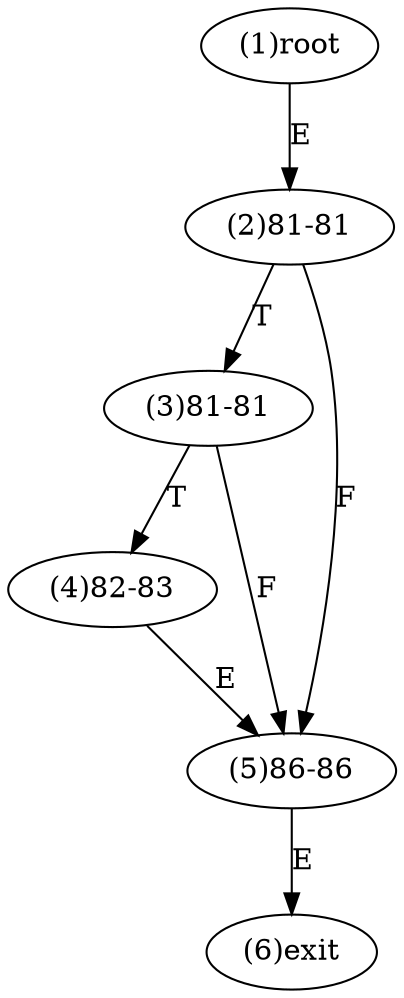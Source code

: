 digraph "" { 
1[ label="(1)root"];
2[ label="(2)81-81"];
3[ label="(3)81-81"];
4[ label="(4)82-83"];
5[ label="(5)86-86"];
6[ label="(6)exit"];
1->2[ label="E"];
2->5[ label="F"];
2->3[ label="T"];
3->5[ label="F"];
3->4[ label="T"];
4->5[ label="E"];
5->6[ label="E"];
}